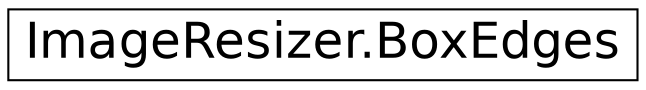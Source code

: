 digraph "Graphical Class Hierarchy"
{
  edge [fontname="Helvetica",fontsize="24",labelfontname="Helvetica",labelfontsize="24"];
  node [fontname="Helvetica",fontsize="24",shape=record];
  rankdir="LR";
  Node1 [label="ImageResizer.BoxEdges",height=0.2,width=0.4,color="black", fillcolor="white", style="filled",URL="$class_image_resizer_1_1_box_edges.html",tooltip="Represents the widths of edges of a box. "];
}
